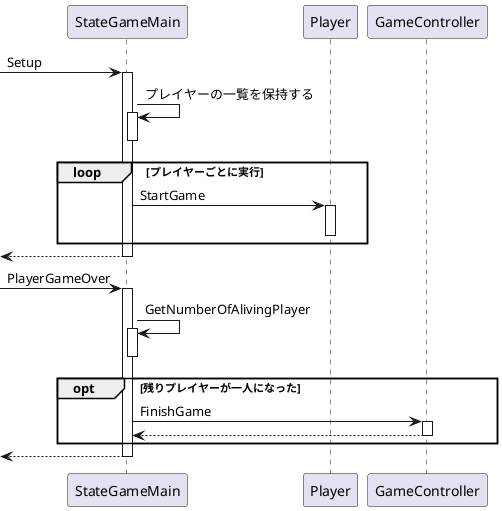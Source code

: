 @startuml


[-> StateGameMain : Setup
activate StateGameMain
    StateGameMain -> StateGameMain : プレイヤーの一覧を保持する
    activate StateGameMain
    deactivate StateGameMain
    loop プレイヤーごとに実行
        StateGameMain -> Player : StartGame
        activate Player
        deactivate Player
    end
    [<-- StateGameMain
deactivate StateGameMain

[-> StateGameMain : PlayerGameOver
activate StateGameMain
    StateGameMain -> StateGameMain : GetNumberOfAlivingPlayer
    activate StateGameMain
    deactivate StateGameMain
    opt 残りプレイヤーが一人になった
        StateGameMain -> GameController : FinishGame
        activate GameController
            StateGameMain <-- GameController
        deactivate GameController
    end
    [<-- StateGameMain
deactivate StateGameMain

@enduml
